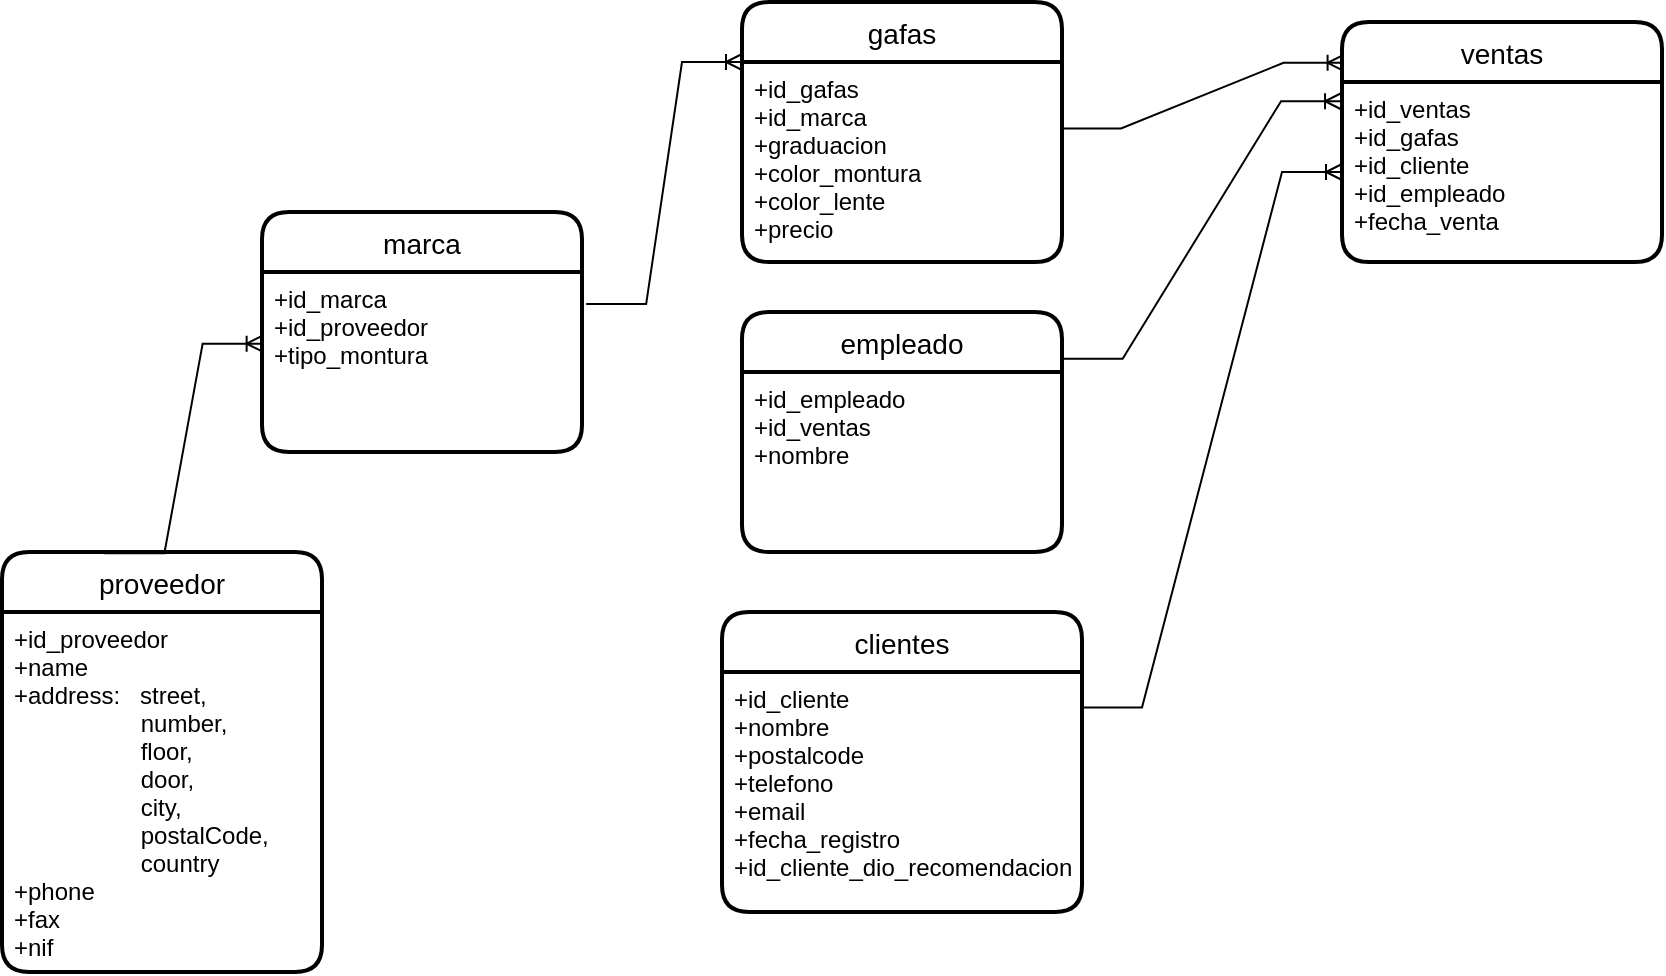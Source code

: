 <mxfile version="20.8.23" type="device"><diagram id="R2lEEEUBdFMjLlhIrx00" name="Page-1"><mxGraphModel dx="1050" dy="541" grid="1" gridSize="10" guides="1" tooltips="1" connect="1" arrows="1" fold="1" page="1" pageScale="1" pageWidth="850" pageHeight="1100" math="0" shadow="0" extFonts="Permanent Marker^https://fonts.googleapis.com/css?family=Permanent+Marker"><root><mxCell id="0"/><mxCell id="1" parent="0"/><mxCell id="cukVlatbzaXCvt38CcIX-31" value="proveedor" style="swimlane;childLayout=stackLayout;horizontal=1;startSize=30;horizontalStack=0;rounded=1;fontSize=14;fontStyle=0;strokeWidth=2;resizeParent=0;resizeLast=1;shadow=0;dashed=0;align=center;" vertex="1" parent="1"><mxGeometry x="10" y="280" width="160" height="210" as="geometry"><mxRectangle x="50" y="40" width="80" height="30" as="alternateBounds"/></mxGeometry></mxCell><mxCell id="cukVlatbzaXCvt38CcIX-32" value="+id_proveedor&#10;+name&#10;+address:   street, &#10;                   number,&#10;                   floor, &#10;                   door, &#10;                   city,&#10;                   postalCode,&#10;                   country&#10;+phone&#10;+fax&#10;+nif" style="align=left;strokeColor=none;fillColor=none;spacingLeft=4;fontSize=12;verticalAlign=top;resizable=0;rotatable=0;part=1;" vertex="1" parent="cukVlatbzaXCvt38CcIX-31"><mxGeometry y="30" width="160" height="180" as="geometry"/></mxCell><mxCell id="cukVlatbzaXCvt38CcIX-36" value="marca" style="swimlane;childLayout=stackLayout;horizontal=1;startSize=30;horizontalStack=0;rounded=1;fontSize=14;fontStyle=0;strokeWidth=2;resizeParent=0;resizeLast=1;shadow=0;dashed=0;align=center;" vertex="1" parent="1"><mxGeometry x="140" y="110" width="160" height="120" as="geometry"/></mxCell><mxCell id="cukVlatbzaXCvt38CcIX-37" value="+id_marca&#10;+id_proveedor&#10;+tipo_montura" style="align=left;strokeColor=none;fillColor=none;spacingLeft=4;fontSize=12;verticalAlign=top;resizable=0;rotatable=0;part=1;" vertex="1" parent="cukVlatbzaXCvt38CcIX-36"><mxGeometry y="30" width="160" height="90" as="geometry"/></mxCell><mxCell id="cukVlatbzaXCvt38CcIX-38" value="gafas" style="swimlane;childLayout=stackLayout;horizontal=1;startSize=30;horizontalStack=0;rounded=1;fontSize=14;fontStyle=0;strokeWidth=2;resizeParent=0;resizeLast=1;shadow=0;dashed=0;align=center;" vertex="1" parent="1"><mxGeometry x="380" y="5" width="160" height="130" as="geometry"><mxRectangle x="380" y="5" width="70" height="30" as="alternateBounds"/></mxGeometry></mxCell><mxCell id="cukVlatbzaXCvt38CcIX-39" value="+id_gafas&#10;+id_marca&#10;+graduacion&#10;+color_montura&#10;+color_lente&#10;+precio" style="align=left;strokeColor=none;fillColor=none;spacingLeft=4;fontSize=12;verticalAlign=top;resizable=0;rotatable=0;part=1;" vertex="1" parent="cukVlatbzaXCvt38CcIX-38"><mxGeometry y="30" width="160" height="100" as="geometry"/></mxCell><mxCell id="cukVlatbzaXCvt38CcIX-47" value="clientes" style="swimlane;childLayout=stackLayout;horizontal=1;startSize=30;horizontalStack=0;rounded=1;fontSize=14;fontStyle=0;strokeWidth=2;resizeParent=0;resizeLast=1;shadow=0;dashed=0;align=center;" vertex="1" parent="1"><mxGeometry x="370" y="310" width="180" height="150" as="geometry"/></mxCell><mxCell id="cukVlatbzaXCvt38CcIX-48" value="+id_cliente&#10;+nombre&#10;+postalcode&#10;+telefono&#10;+email&#10;+fecha_registro&#10;+id_cliente_dio_recomendacion" style="align=left;strokeColor=none;fillColor=none;spacingLeft=4;fontSize=12;verticalAlign=top;resizable=0;rotatable=0;part=1;" vertex="1" parent="cukVlatbzaXCvt38CcIX-47"><mxGeometry y="30" width="180" height="120" as="geometry"/></mxCell><mxCell id="cukVlatbzaXCvt38CcIX-52" value="ventas" style="swimlane;childLayout=stackLayout;horizontal=1;startSize=30;horizontalStack=0;rounded=1;fontSize=14;fontStyle=0;strokeWidth=2;resizeParent=0;resizeLast=1;shadow=0;dashed=0;align=center;" vertex="1" parent="1"><mxGeometry x="680" y="15" width="160" height="120" as="geometry"><mxRectangle x="680" y="15" width="80" height="30" as="alternateBounds"/></mxGeometry></mxCell><mxCell id="cukVlatbzaXCvt38CcIX-53" value="+id_ventas&#10;+id_gafas&#10;+id_cliente&#10;+id_empleado&#10;+fecha_venta&#10;" style="align=left;strokeColor=none;fillColor=none;spacingLeft=4;fontSize=12;verticalAlign=top;resizable=0;rotatable=0;part=1;" vertex="1" parent="cukVlatbzaXCvt38CcIX-52"><mxGeometry y="30" width="160" height="90" as="geometry"/></mxCell><mxCell id="cukVlatbzaXCvt38CcIX-65" value="empleado" style="swimlane;childLayout=stackLayout;horizontal=1;startSize=30;horizontalStack=0;rounded=1;fontSize=14;fontStyle=0;strokeWidth=2;resizeParent=0;resizeLast=1;shadow=0;dashed=0;align=center;" vertex="1" parent="1"><mxGeometry x="380" y="160" width="160" height="120" as="geometry"><mxRectangle x="380" y="160" width="100" height="30" as="alternateBounds"/></mxGeometry></mxCell><mxCell id="cukVlatbzaXCvt38CcIX-66" value="+id_empleado&#10;+id_ventas&#10;+nombre" style="align=left;strokeColor=none;fillColor=none;spacingLeft=4;fontSize=12;verticalAlign=top;resizable=0;rotatable=0;part=1;" vertex="1" parent="cukVlatbzaXCvt38CcIX-65"><mxGeometry y="30" width="160" height="90" as="geometry"/></mxCell><mxCell id="cukVlatbzaXCvt38CcIX-104" value="" style="edgeStyle=entityRelationEdgeStyle;fontSize=12;html=1;endArrow=ERoneToMany;rounded=0;exitX=1.002;exitY=0.195;exitDx=0;exitDy=0;exitPerimeter=0;entryX=-0.003;entryY=0.107;entryDx=0;entryDy=0;entryPerimeter=0;" edge="1" parent="1" source="cukVlatbzaXCvt38CcIX-65" target="cukVlatbzaXCvt38CcIX-53"><mxGeometry width="100" height="100" relative="1" as="geometry"><mxPoint x="490" y="250" as="sourcePoint"/><mxPoint x="590" y="150" as="targetPoint"/></mxGeometry></mxCell><mxCell id="cukVlatbzaXCvt38CcIX-105" value="" style="edgeStyle=entityRelationEdgeStyle;fontSize=12;html=1;endArrow=ERoneToMany;rounded=0;exitX=0.32;exitY=0.003;exitDx=0;exitDy=0;entryX=0.002;entryY=0.398;entryDx=0;entryDy=0;entryPerimeter=0;exitPerimeter=0;" edge="1" parent="1" source="cukVlatbzaXCvt38CcIX-31" target="cukVlatbzaXCvt38CcIX-37"><mxGeometry width="100" height="100" relative="1" as="geometry"><mxPoint x="170" y="250" as="sourcePoint"/><mxPoint x="130" y="190" as="targetPoint"/></mxGeometry></mxCell><mxCell id="cukVlatbzaXCvt38CcIX-106" value="" style="edgeStyle=entityRelationEdgeStyle;fontSize=12;html=1;endArrow=ERoneToMany;rounded=0;entryX=0;entryY=0;entryDx=0;entryDy=0;exitX=1.013;exitY=0.178;exitDx=0;exitDy=0;exitPerimeter=0;" edge="1" parent="1" source="cukVlatbzaXCvt38CcIX-37" target="cukVlatbzaXCvt38CcIX-39"><mxGeometry width="100" height="100" relative="1" as="geometry"><mxPoint x="300" y="120" as="sourcePoint"/><mxPoint x="360" y="110" as="targetPoint"/></mxGeometry></mxCell><mxCell id="cukVlatbzaXCvt38CcIX-107" value="" style="edgeStyle=entityRelationEdgeStyle;fontSize=12;html=1;endArrow=ERoneToMany;rounded=0;exitX=0.997;exitY=0.332;exitDx=0;exitDy=0;entryX=0.005;entryY=0.17;entryDx=0;entryDy=0;entryPerimeter=0;exitPerimeter=0;" edge="1" parent="1" source="cukVlatbzaXCvt38CcIX-39" target="cukVlatbzaXCvt38CcIX-52"><mxGeometry width="100" height="100" relative="1" as="geometry"><mxPoint x="450" y="200" as="sourcePoint"/><mxPoint x="340" y="240" as="targetPoint"/></mxGeometry></mxCell><mxCell id="cukVlatbzaXCvt38CcIX-111" value="" style="edgeStyle=entityRelationEdgeStyle;fontSize=12;html=1;endArrow=ERoneToMany;rounded=0;entryX=0;entryY=0.5;entryDx=0;entryDy=0;exitX=1;exitY=0.148;exitDx=0;exitDy=0;exitPerimeter=0;" edge="1" parent="1" source="cukVlatbzaXCvt38CcIX-48" target="cukVlatbzaXCvt38CcIX-53"><mxGeometry width="100" height="100" relative="1" as="geometry"><mxPoint x="600" y="363" as="sourcePoint"/><mxPoint x="550" y="190" as="targetPoint"/></mxGeometry></mxCell></root></mxGraphModel></diagram></mxfile>